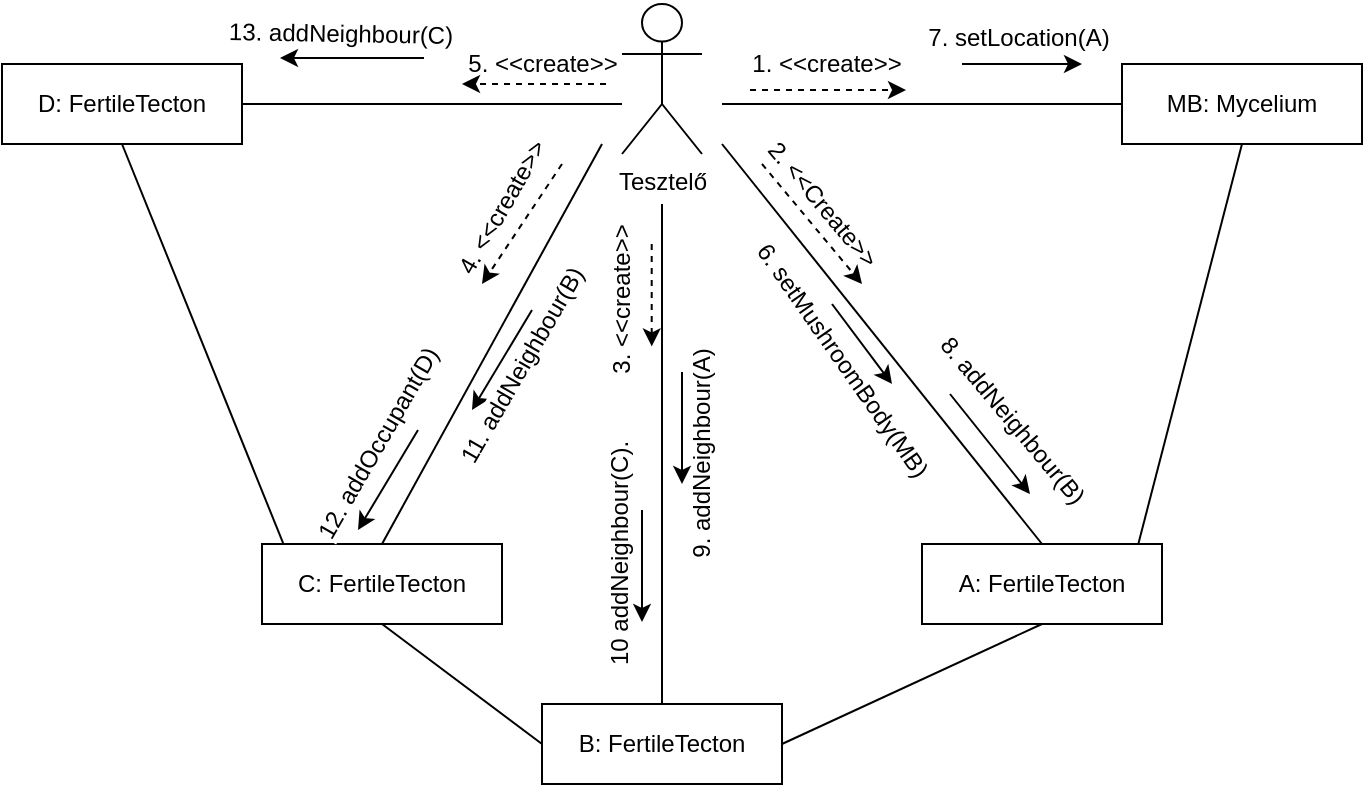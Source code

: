 <mxfile version="26.1.1">
  <diagram id="5hlz5rNhzd6vC3ISg7L-" name="32-35.">
    <mxGraphModel dx="1877" dy="522" grid="1" gridSize="10" guides="1" tooltips="1" connect="1" arrows="1" fold="1" page="1" pageScale="1" pageWidth="827" pageHeight="1169" math="0" shadow="0">
      <root>
        <mxCell id="0" />
        <mxCell id="1" parent="0" />
        <mxCell id="vBtZwcToingZZagRdEbR-1" value="C: FertileTecton" style="html=1;whiteSpace=wrap;" parent="1" vertex="1">
          <mxGeometry x="-30" y="320" width="120" height="40" as="geometry" />
        </mxCell>
        <mxCell id="vBtZwcToingZZagRdEbR-2" value="A: FertileTecton" style="html=1;whiteSpace=wrap;" parent="1" vertex="1">
          <mxGeometry x="300" y="320" width="120" height="40" as="geometry" />
        </mxCell>
        <mxCell id="vBtZwcToingZZagRdEbR-3" value="MB: Mycelium" style="html=1;whiteSpace=wrap;" parent="1" vertex="1">
          <mxGeometry x="400" y="80" width="120" height="40" as="geometry" />
        </mxCell>
        <mxCell id="vBtZwcToingZZagRdEbR-4" value="" style="endArrow=none;html=1;rounded=0;exitX=0.5;exitY=0;exitDx=0;exitDy=0;entryX=0.25;entryY=1;entryDx=0;entryDy=0;" parent="1" source="vBtZwcToingZZagRdEbR-1" edge="1">
          <mxGeometry width="50" height="50" relative="1" as="geometry">
            <mxPoint x="110" y="170" as="sourcePoint" />
            <mxPoint x="140" y="120" as="targetPoint" />
          </mxGeometry>
        </mxCell>
        <mxCell id="vBtZwcToingZZagRdEbR-5" value="" style="endArrow=none;html=1;rounded=0;entryX=0.75;entryY=1;entryDx=0;entryDy=0;exitX=0.5;exitY=0;exitDx=0;exitDy=0;" parent="1" source="vBtZwcToingZZagRdEbR-2" edge="1">
          <mxGeometry width="50" height="50" relative="1" as="geometry">
            <mxPoint x="130" y="170" as="sourcePoint" />
            <mxPoint x="200" y="120" as="targetPoint" />
          </mxGeometry>
        </mxCell>
        <mxCell id="vBtZwcToingZZagRdEbR-6" value="" style="endArrow=none;html=1;rounded=0;exitX=0;exitY=0.75;exitDx=0;exitDy=0;" parent="1" edge="1">
          <mxGeometry width="50" height="50" relative="1" as="geometry">
            <mxPoint x="400" y="100" as="sourcePoint" />
            <mxPoint x="200" y="100" as="targetPoint" />
          </mxGeometry>
        </mxCell>
        <mxCell id="vBtZwcToingZZagRdEbR-7" value="" style="endArrow=classic;html=1;rounded=0;dashed=1;" parent="1" edge="1">
          <mxGeometry width="50" height="50" relative="1" as="geometry">
            <mxPoint x="120" y="130" as="sourcePoint" />
            <mxPoint x="80" y="190" as="targetPoint" />
          </mxGeometry>
        </mxCell>
        <mxCell id="vBtZwcToingZZagRdEbR-8" value="4. &amp;lt;&amp;lt;create&amp;gt;&amp;gt;" style="text;html=1;align=center;verticalAlign=middle;resizable=0;points=[];autosize=1;strokeColor=none;fillColor=none;fontSize=12;rotation=-60;" parent="1" vertex="1">
          <mxGeometry x="40" y="137" width="100" height="30" as="geometry" />
        </mxCell>
        <mxCell id="vBtZwcToingZZagRdEbR-9" value="" style="endArrow=classic;html=1;rounded=0;dashed=1;" parent="1" edge="1">
          <mxGeometry width="50" height="50" relative="1" as="geometry">
            <mxPoint x="220" y="130" as="sourcePoint" />
            <mxPoint x="270" y="190" as="targetPoint" />
          </mxGeometry>
        </mxCell>
        <mxCell id="vBtZwcToingZZagRdEbR-10" value="2. &amp;lt;&amp;lt;Create&amp;gt;&amp;gt;" style="text;html=1;align=center;verticalAlign=middle;resizable=0;points=[];autosize=1;strokeColor=none;fillColor=none;fontSize=12;rotation=50;" parent="1" vertex="1">
          <mxGeometry x="200" y="135" width="100" height="30" as="geometry" />
        </mxCell>
        <mxCell id="vBtZwcToingZZagRdEbR-11" value="" style="endArrow=classic;html=1;rounded=0;dashed=1;" parent="1" edge="1">
          <mxGeometry width="50" height="50" relative="1" as="geometry">
            <mxPoint x="214" y="93" as="sourcePoint" />
            <mxPoint x="292" y="93" as="targetPoint" />
          </mxGeometry>
        </mxCell>
        <mxCell id="vBtZwcToingZZagRdEbR-12" value="1. &amp;lt;&amp;lt;create&amp;gt;&amp;gt;" style="text;html=1;align=center;verticalAlign=middle;resizable=0;points=[];autosize=1;strokeColor=none;fillColor=none;" parent="1" vertex="1">
          <mxGeometry x="202" y="65" width="100" height="30" as="geometry" />
        </mxCell>
        <mxCell id="vBtZwcToingZZagRdEbR-13" value="" style="endArrow=none;html=1;rounded=0;exitX=0.901;exitY=0.002;exitDx=0;exitDy=0;entryX=0.5;entryY=1;entryDx=0;entryDy=0;exitPerimeter=0;" parent="1" source="vBtZwcToingZZagRdEbR-2" target="vBtZwcToingZZagRdEbR-3" edge="1">
          <mxGeometry width="50" height="50" relative="1" as="geometry">
            <mxPoint x="320" y="220" as="sourcePoint" />
            <mxPoint x="370" y="170" as="targetPoint" />
          </mxGeometry>
        </mxCell>
        <mxCell id="vBtZwcToingZZagRdEbR-14" value="" style="endArrow=classic;html=1;rounded=0;" parent="1" edge="1">
          <mxGeometry width="50" height="50" relative="1" as="geometry">
            <mxPoint x="314" y="245" as="sourcePoint" />
            <mxPoint x="354" y="295" as="targetPoint" />
          </mxGeometry>
        </mxCell>
        <mxCell id="vBtZwcToingZZagRdEbR-15" value="&lt;span&gt;8. addNeighbour(B)&lt;/span&gt;" style="text;html=1;align=center;verticalAlign=middle;resizable=0;points=[];autosize=1;strokeColor=none;fillColor=none;fontSize=12;rotation=50;labelBackgroundColor=default;" parent="1" vertex="1">
          <mxGeometry x="280" y="243" width="130" height="30" as="geometry" />
        </mxCell>
        <mxCell id="vBtZwcToingZZagRdEbR-16" value="" style="endArrow=classic;html=1;rounded=0;" parent="1" edge="1">
          <mxGeometry width="50" height="50" relative="1" as="geometry">
            <mxPoint x="48" y="263" as="sourcePoint" />
            <mxPoint x="18" y="313" as="targetPoint" />
          </mxGeometry>
        </mxCell>
        <mxCell id="vBtZwcToingZZagRdEbR-17" value="&lt;span style=&quot;background-color: light-dark(#ffffff, var(--ge-dark-color, #121212));&quot;&gt;12. addOccupant(D)&lt;/span&gt;" style="text;html=1;align=center;verticalAlign=middle;resizable=0;points=[];autosize=1;strokeColor=none;fillColor=none;fontSize=12;rotation=-60;" parent="1" vertex="1">
          <mxGeometry x="-37" y="255" width="130" height="30" as="geometry" />
        </mxCell>
        <mxCell id="vBtZwcToingZZagRdEbR-18" value="" style="endArrow=classic;html=1;rounded=0;" parent="1" edge="1">
          <mxGeometry width="50" height="50" relative="1" as="geometry">
            <mxPoint x="320" y="80" as="sourcePoint" />
            <mxPoint x="380" y="80" as="targetPoint" />
          </mxGeometry>
        </mxCell>
        <mxCell id="vBtZwcToingZZagRdEbR-19" value="7. setLocation(A)" style="text;html=1;align=center;verticalAlign=middle;resizable=0;points=[];autosize=1;strokeColor=none;fillColor=none;" parent="1" vertex="1">
          <mxGeometry x="293" y="52" width="110" height="30" as="geometry" />
        </mxCell>
        <mxCell id="vBtZwcToingZZagRdEbR-20" value="Tesztelő" style="shape=umlActor;verticalLabelPosition=bottom;verticalAlign=top;html=1;" parent="1" vertex="1">
          <mxGeometry x="150" y="50" width="40" height="75" as="geometry" />
        </mxCell>
        <mxCell id="vBtZwcToingZZagRdEbR-21" value="B: FertileTecton" style="html=1;whiteSpace=wrap;" parent="1" vertex="1">
          <mxGeometry x="110" y="400" width="120" height="40" as="geometry" />
        </mxCell>
        <mxCell id="vBtZwcToingZZagRdEbR-22" value="" style="endArrow=none;html=1;rounded=0;" parent="1" source="vBtZwcToingZZagRdEbR-21" edge="1">
          <mxGeometry width="50" height="50" relative="1" as="geometry">
            <mxPoint x="120" y="200" as="sourcePoint" />
            <mxPoint x="170" y="150" as="targetPoint" />
          </mxGeometry>
        </mxCell>
        <mxCell id="vBtZwcToingZZagRdEbR-23" value="" style="endArrow=none;html=1;rounded=0;entryX=0.5;entryY=1;entryDx=0;entryDy=0;exitX=0;exitY=0.5;exitDx=0;exitDy=0;" parent="1" source="vBtZwcToingZZagRdEbR-21" target="vBtZwcToingZZagRdEbR-1" edge="1">
          <mxGeometry width="50" height="50" relative="1" as="geometry">
            <mxPoint x="10" y="410" as="sourcePoint" />
            <mxPoint x="60" y="360" as="targetPoint" />
          </mxGeometry>
        </mxCell>
        <mxCell id="vBtZwcToingZZagRdEbR-24" value="" style="endArrow=none;html=1;rounded=0;exitX=1;exitY=0.5;exitDx=0;exitDy=0;" parent="1" source="vBtZwcToingZZagRdEbR-21" edge="1">
          <mxGeometry width="50" height="50" relative="1" as="geometry">
            <mxPoint x="310" y="410" as="sourcePoint" />
            <mxPoint x="360" y="360" as="targetPoint" />
          </mxGeometry>
        </mxCell>
        <mxCell id="vBtZwcToingZZagRdEbR-25" value="&lt;span style=&quot;background-color: transparent; color: light-dark(rgb(0, 0, 0), rgb(255, 255, 255));&quot;&gt;3. &amp;lt;&amp;lt;create&amp;gt;&amp;gt;&lt;/span&gt;" style="text;html=1;align=center;verticalAlign=middle;resizable=0;points=[];autosize=1;strokeColor=none;fillColor=none;rotation=-90;fontSize=12;" parent="1" vertex="1">
          <mxGeometry x="100" y="183" width="100" height="30" as="geometry" />
        </mxCell>
        <mxCell id="vBtZwcToingZZagRdEbR-26" value="" style="endArrow=classic;html=1;rounded=0;entryX=0.268;entryY=0.995;entryDx=0;entryDy=0;entryPerimeter=0;dashed=1;exitX=0.78;exitY=0.995;exitDx=0;exitDy=0;exitPerimeter=0;" parent="1" source="vBtZwcToingZZagRdEbR-25" target="vBtZwcToingZZagRdEbR-25" edge="1">
          <mxGeometry width="50" height="50" relative="1" as="geometry">
            <mxPoint x="160" y="175" as="sourcePoint" />
            <mxPoint x="210" y="125" as="targetPoint" />
          </mxGeometry>
        </mxCell>
        <mxCell id="vBtZwcToingZZagRdEbR-27" value="&lt;span style=&quot;background-color: transparent; color: light-dark(rgb(0, 0, 0), rgb(255, 255, 255));&quot;&gt;9. addNeighbour(A)&lt;/span&gt;" style="text;html=1;align=center;verticalAlign=middle;resizable=0;points=[];autosize=1;strokeColor=none;fillColor=none;rotation=-90;fontSize=12;" parent="1" vertex="1">
          <mxGeometry x="125" y="260" width="130" height="30" as="geometry" />
        </mxCell>
        <mxCell id="vBtZwcToingZZagRdEbR-28" value="10 addNeighbour(C)." style="text;html=1;align=center;verticalAlign=middle;resizable=0;points=[];autosize=1;strokeColor=none;fillColor=none;rotation=-90;fontSize=12;" parent="1" vertex="1">
          <mxGeometry x="79" y="310" width="140" height="30" as="geometry" />
        </mxCell>
        <mxCell id="vBtZwcToingZZagRdEbR-29" value="" style="endArrow=classic;html=1;rounded=0;entryX=0.268;entryY=0.995;entryDx=0;entryDy=0;entryPerimeter=0;" parent="1" edge="1">
          <mxGeometry width="50" height="50" relative="1" as="geometry">
            <mxPoint x="160" y="303" as="sourcePoint" />
            <mxPoint x="160" y="359" as="targetPoint" />
          </mxGeometry>
        </mxCell>
        <mxCell id="vBtZwcToingZZagRdEbR-30" value="" style="endArrow=classic;html=1;rounded=0;entryX=0.268;entryY=0.995;entryDx=0;entryDy=0;entryPerimeter=0;" parent="1" edge="1">
          <mxGeometry width="50" height="50" relative="1" as="geometry">
            <mxPoint x="180" y="234" as="sourcePoint" />
            <mxPoint x="180" y="290" as="targetPoint" />
          </mxGeometry>
        </mxCell>
        <mxCell id="vBtZwcToingZZagRdEbR-31" value="" style="endArrow=classic;html=1;rounded=0;" parent="1" edge="1">
          <mxGeometry width="50" height="50" relative="1" as="geometry">
            <mxPoint x="105" y="203" as="sourcePoint" />
            <mxPoint x="75" y="253" as="targetPoint" />
          </mxGeometry>
        </mxCell>
        <mxCell id="vBtZwcToingZZagRdEbR-32" value="&lt;span style=&quot;background-color: light-dark(#ffffff, var(--ge-dark-color, #121212));&quot;&gt;11&lt;/span&gt;&lt;span style=&quot;background-color: light-dark(#ffffff, var(--ge-dark-color, #121212)); color: light-dark(rgb(0, 0, 0), rgb(255, 255, 255));&quot;&gt;. addNeighbour(B)&lt;/span&gt;" style="text;html=1;align=center;verticalAlign=middle;resizable=0;points=[];autosize=1;strokeColor=none;fillColor=none;fontSize=12;rotation=-60;" parent="1" vertex="1">
          <mxGeometry x="35" y="216" width="130" height="30" as="geometry" />
        </mxCell>
        <mxCell id="vBtZwcToingZZagRdEbR-33" value="" style="endArrow=classic;html=1;rounded=0;" parent="1" edge="1">
          <mxGeometry width="50" height="50" relative="1" as="geometry">
            <mxPoint x="255" y="200" as="sourcePoint" />
            <mxPoint x="285" y="240" as="targetPoint" />
          </mxGeometry>
        </mxCell>
        <mxCell id="vBtZwcToingZZagRdEbR-34" value="&lt;span&gt;6. setMushroomBody(MB)&lt;/span&gt;" style="text;html=1;align=center;verticalAlign=middle;resizable=0;points=[];autosize=1;strokeColor=none;fillColor=none;fontSize=12;rotation=55;labelBackgroundColor=default;" parent="1" vertex="1">
          <mxGeometry x="180" y="213" width="160" height="30" as="geometry" />
        </mxCell>
        <mxCell id="vBtZwcToingZZagRdEbR-35" value="D: FertileTecton" style="html=1;whiteSpace=wrap;" parent="1" vertex="1">
          <mxGeometry x="-160" y="80" width="120" height="40" as="geometry" />
        </mxCell>
        <mxCell id="vBtZwcToingZZagRdEbR-36" value="" style="endArrow=none;html=1;rounded=0;exitX=1;exitY=0.5;exitDx=0;exitDy=0;" parent="1" source="vBtZwcToingZZagRdEbR-35" edge="1">
          <mxGeometry width="50" height="50" relative="1" as="geometry">
            <mxPoint x="100" y="150" as="sourcePoint" />
            <mxPoint x="150" y="100" as="targetPoint" />
          </mxGeometry>
        </mxCell>
        <mxCell id="vBtZwcToingZZagRdEbR-37" value="" style="endArrow=none;html=1;rounded=0;exitX=0.088;exitY=-0.01;exitDx=0;exitDy=0;entryX=0.5;entryY=1;entryDx=0;entryDy=0;exitPerimeter=0;" parent="1" source="vBtZwcToingZZagRdEbR-1" target="vBtZwcToingZZagRdEbR-35" edge="1">
          <mxGeometry width="50" height="50" relative="1" as="geometry">
            <mxPoint x="-150" y="170" as="sourcePoint" />
            <mxPoint x="-100" y="120" as="targetPoint" />
          </mxGeometry>
        </mxCell>
        <mxCell id="vBtZwcToingZZagRdEbR-38" value="5. &amp;lt;&amp;lt;create&amp;gt;&amp;gt;" style="text;html=1;align=center;verticalAlign=middle;resizable=0;points=[];autosize=1;strokeColor=none;fillColor=none;" parent="1" vertex="1">
          <mxGeometry x="60" y="65" width="100" height="30" as="geometry" />
        </mxCell>
        <mxCell id="vBtZwcToingZZagRdEbR-39" value="" style="endArrow=classic;html=1;rounded=0;dashed=1;" parent="1" edge="1">
          <mxGeometry width="50" height="50" relative="1" as="geometry">
            <mxPoint x="142" y="90" as="sourcePoint" />
            <mxPoint x="70" y="90" as="targetPoint" />
          </mxGeometry>
        </mxCell>
        <mxCell id="vBtZwcToingZZagRdEbR-40" value="&lt;span style=&quot;background-color: light-dark(#ffffff, var(--ge-dark-color, #121212));&quot;&gt;13&lt;/span&gt;&lt;span style=&quot;background-color: light-dark(#ffffff, var(--ge-dark-color, #121212)); color: light-dark(rgb(0, 0, 0), rgb(255, 255, 255));&quot;&gt;. addNeighbour(C)&lt;/span&gt;" style="text;html=1;align=center;verticalAlign=middle;resizable=0;points=[];autosize=1;strokeColor=none;fillColor=none;fontSize=12;rotation=1;" parent="1" vertex="1">
          <mxGeometry x="-61" y="50" width="140" height="30" as="geometry" />
        </mxCell>
        <mxCell id="vBtZwcToingZZagRdEbR-41" value="" style="endArrow=classic;html=1;rounded=0;" parent="1" edge="1">
          <mxGeometry width="50" height="50" relative="1" as="geometry">
            <mxPoint x="51" y="77" as="sourcePoint" />
            <mxPoint x="-21" y="77" as="targetPoint" />
          </mxGeometry>
        </mxCell>
      </root>
    </mxGraphModel>
  </diagram>
</mxfile>
